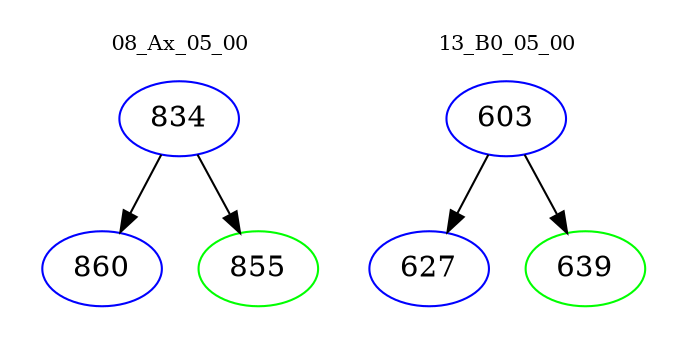 digraph{
subgraph cluster_0 {
color = white
label = "08_Ax_05_00";
fontsize=10;
T0_834 [label="834", color="blue"]
T0_834 -> T0_860 [color="black"]
T0_860 [label="860", color="blue"]
T0_834 -> T0_855 [color="black"]
T0_855 [label="855", color="green"]
}
subgraph cluster_1 {
color = white
label = "13_B0_05_00";
fontsize=10;
T1_603 [label="603", color="blue"]
T1_603 -> T1_627 [color="black"]
T1_627 [label="627", color="blue"]
T1_603 -> T1_639 [color="black"]
T1_639 [label="639", color="green"]
}
}
